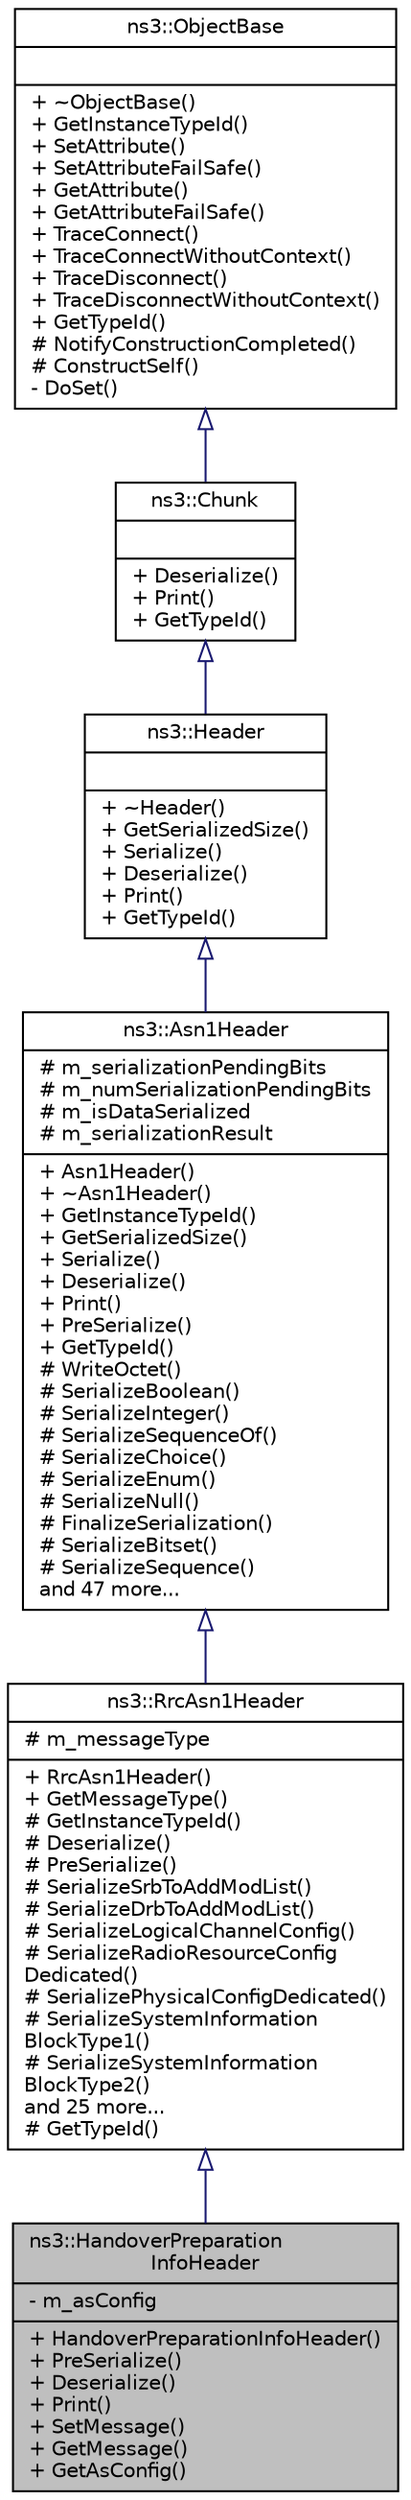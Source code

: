 digraph "ns3::HandoverPreparationInfoHeader"
{
  edge [fontname="Helvetica",fontsize="10",labelfontname="Helvetica",labelfontsize="10"];
  node [fontname="Helvetica",fontsize="10",shape=record];
  Node1 [label="{ns3::HandoverPreparation\lInfoHeader\n|- m_asConfig\l|+ HandoverPreparationInfoHeader()\l+ PreSerialize()\l+ Deserialize()\l+ Print()\l+ SetMessage()\l+ GetMessage()\l+ GetAsConfig()\l}",height=0.2,width=0.4,color="black", fillcolor="grey75", style="filled", fontcolor="black"];
  Node2 -> Node1 [dir="back",color="midnightblue",fontsize="10",style="solid",arrowtail="onormal"];
  Node2 [label="{ns3::RrcAsn1Header\n|# m_messageType\l|+ RrcAsn1Header()\l+ GetMessageType()\l# GetInstanceTypeId()\l# Deserialize()\l# PreSerialize()\l# SerializeSrbToAddModList()\l# SerializeDrbToAddModList()\l# SerializeLogicalChannelConfig()\l# SerializeRadioResourceConfig\lDedicated()\l# SerializePhysicalConfigDedicated()\l# SerializeSystemInformation\lBlockType1()\l# SerializeSystemInformation\lBlockType2()\land 25 more...\l# GetTypeId()\l}",height=0.2,width=0.4,color="black", fillcolor="white", style="filled",URL="$d1/d6e/classns3_1_1RrcAsn1Header.html"];
  Node3 -> Node2 [dir="back",color="midnightblue",fontsize="10",style="solid",arrowtail="onormal"];
  Node3 [label="{ns3::Asn1Header\n|# m_serializationPendingBits\l# m_numSerializationPendingBits\l# m_isDataSerialized\l# m_serializationResult\l|+ Asn1Header()\l+ ~Asn1Header()\l+ GetInstanceTypeId()\l+ GetSerializedSize()\l+ Serialize()\l+ Deserialize()\l+ Print()\l+ PreSerialize()\l+ GetTypeId()\l# WriteOctet()\l# SerializeBoolean()\l# SerializeInteger()\l# SerializeSequenceOf()\l# SerializeChoice()\l# SerializeEnum()\l# SerializeNull()\l# FinalizeSerialization()\l# SerializeBitset()\l# SerializeSequence()\land 47 more...\l}",height=0.2,width=0.4,color="black", fillcolor="white", style="filled",URL="$d4/d02/classns3_1_1Asn1Header.html"];
  Node4 -> Node3 [dir="back",color="midnightblue",fontsize="10",style="solid",arrowtail="onormal"];
  Node4 [label="{ns3::Header\n||+ ~Header()\l+ GetSerializedSize()\l+ Serialize()\l+ Deserialize()\l+ Print()\l+ GetTypeId()\l}",height=0.2,width=0.4,color="black", fillcolor="white", style="filled",URL="$d6/dae/classns3_1_1Header.html",tooltip="Protocol header serialization and deserialization. "];
  Node5 -> Node4 [dir="back",color="midnightblue",fontsize="10",style="solid",arrowtail="onormal"];
  Node5 [label="{ns3::Chunk\n||+ Deserialize()\l+ Print()\l+ GetTypeId()\l}",height=0.2,width=0.4,color="black", fillcolor="white", style="filled",URL="$d7/d9b/classns3_1_1Chunk.html",tooltip="abstract base class for ns3::Header and ns3::Trailer "];
  Node6 -> Node5 [dir="back",color="midnightblue",fontsize="10",style="solid",arrowtail="onormal"];
  Node6 [label="{ns3::ObjectBase\n||+ ~ObjectBase()\l+ GetInstanceTypeId()\l+ SetAttribute()\l+ SetAttributeFailSafe()\l+ GetAttribute()\l+ GetAttributeFailSafe()\l+ TraceConnect()\l+ TraceConnectWithoutContext()\l+ TraceDisconnect()\l+ TraceDisconnectWithoutContext()\l+ GetTypeId()\l# NotifyConstructionCompleted()\l# ConstructSelf()\l- DoSet()\l}",height=0.2,width=0.4,color="black", fillcolor="white", style="filled",URL="$d2/dac/classns3_1_1ObjectBase.html",tooltip="Anchor the ns-3 type and attribute system. "];
}
